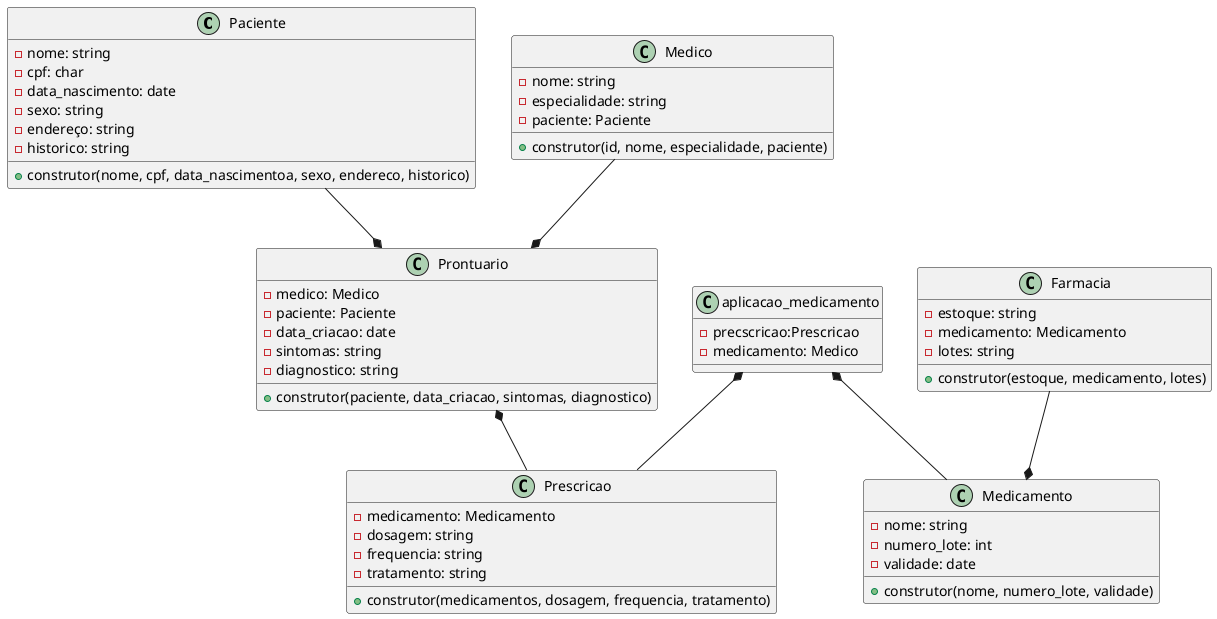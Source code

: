 @startuml prontuario
class Paciente {
  - nome: string
  - cpf: char
  - data_nascimento: date
  - sexo: string
  - endereço: string
  - historico: string
  + construtor(nome, cpf, data_nascimentoa, sexo, endereco, historico)
}

class Medico {
  - nome: string
  - especialidade: string
  - paciente: Paciente
  + construtor(id, nome, especialidade, paciente)
}

class Medicamento {
  - nome: string
  - numero_lote: int
  - validade: date
  + construtor(nome, numero_lote, validade)
}


class Prescricao {
  - medicamento: Medicamento
  - dosagem: string
  - frequencia: string
  - tratamento: string
  + construtor(medicamentos, dosagem, frequencia, tratamento)
}

class aplicacao_medicamento {
  - precscricao:Prescricao
  - medicamento: Medico
}
class Prontuario {
  - medico: Medico
  - paciente: Paciente
  - data_criacao: date
  - sintomas: string
  - diagnostico: string
  + construtor(paciente, data_criacao, sintomas, diagnostico)
}


class Farmacia {
  - estoque: string
  - medicamento: Medicamento
  - lotes: string
  + construtor(estoque, medicamento, lotes)
}



Paciente --* Prontuario
Medico --* Prontuario
Prontuario *-- Prescricao
Farmacia --* Medicamento
aplicacao_medicamento *-- Prescricao
aplicacao_medicamento *-- Medicamento
@enduml
